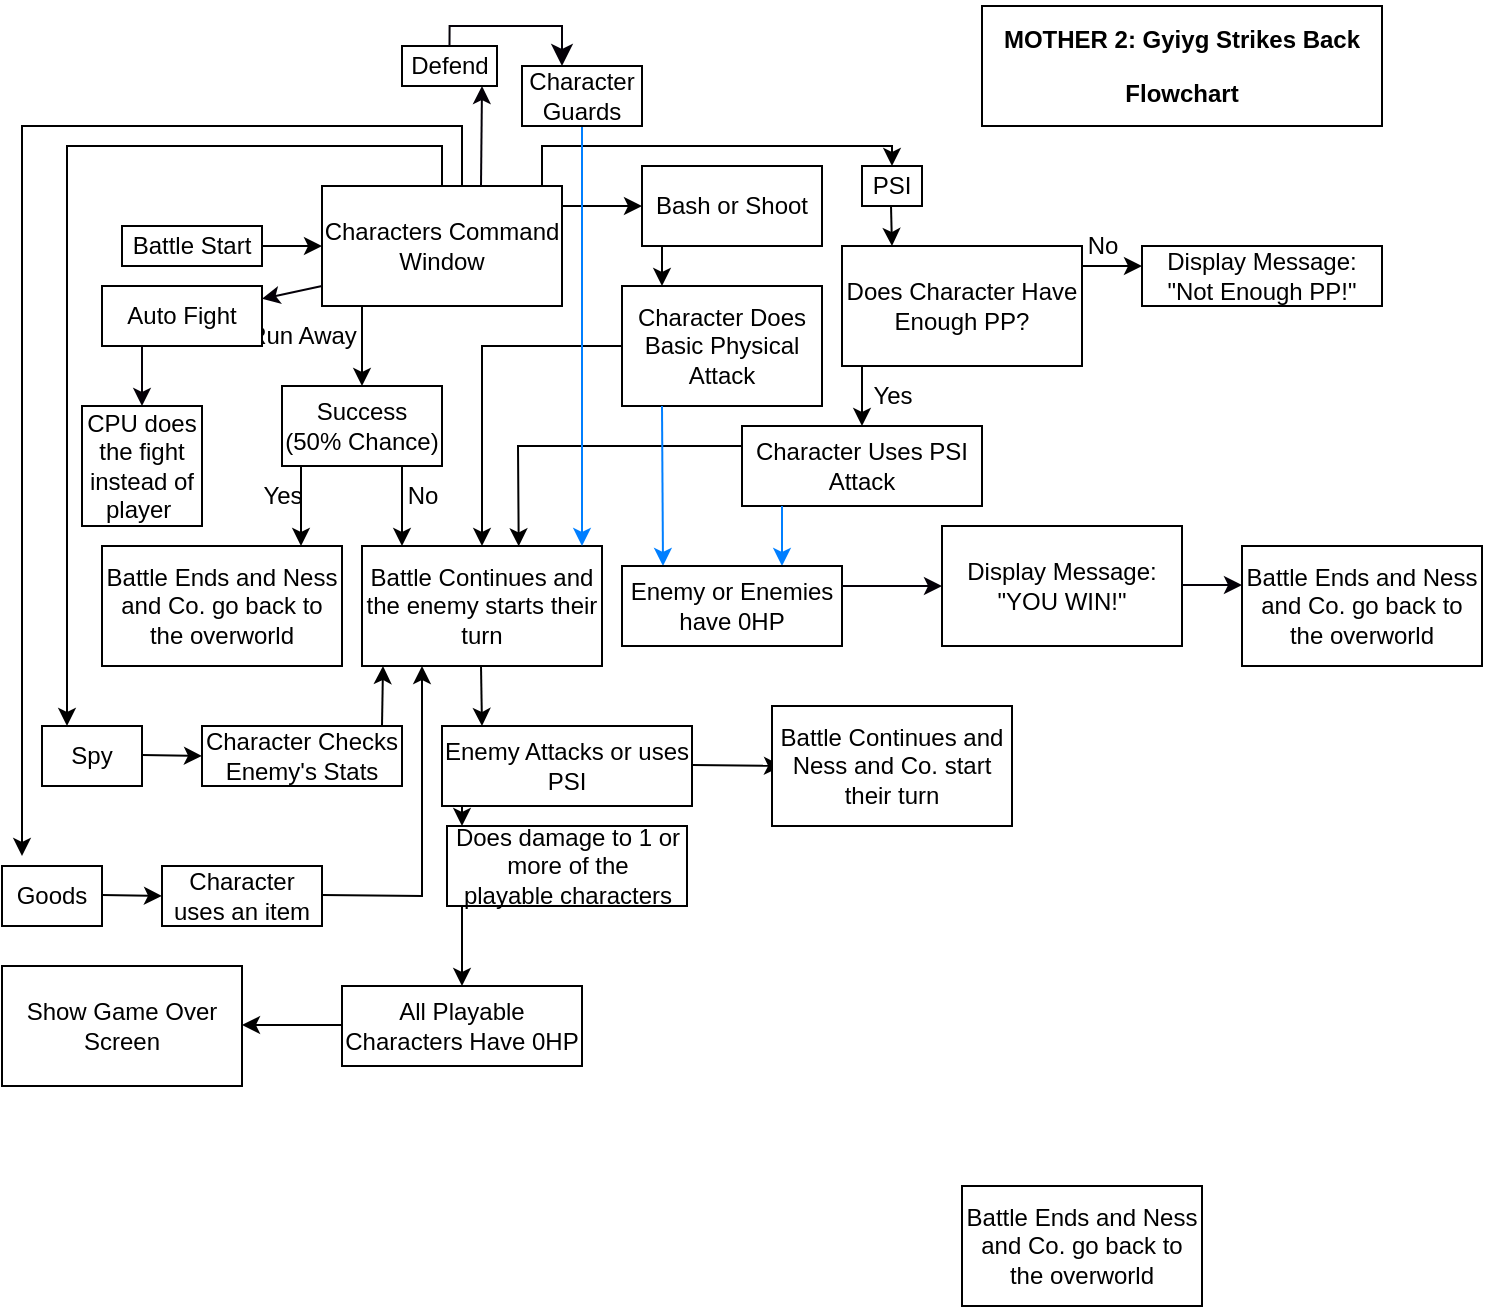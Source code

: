 <mxfile version="20.8.11" type="device"><diagram id="C5RBs43oDa-KdzZeNtuy" name="Page-1"><mxGraphModel dx="1050" dy="581" grid="1" gridSize="10" guides="1" tooltips="1" connect="1" arrows="1" fold="1" page="1" pageScale="1" pageWidth="827" pageHeight="1169" math="0" shadow="0"><root><mxCell id="WIyWlLk6GJQsqaUBKTNV-0"/><mxCell id="WIyWlLk6GJQsqaUBKTNV-1" parent="WIyWlLk6GJQsqaUBKTNV-0"/><mxCell id="up7AqiScsLz1Y61o3NgY-0" value="Battle Start" style="rounded=0;whiteSpace=wrap;html=1;" vertex="1" parent="WIyWlLk6GJQsqaUBKTNV-1"><mxGeometry x="70" y="350" width="70" height="20" as="geometry"/></mxCell><mxCell id="up7AqiScsLz1Y61o3NgY-1" value="" style="endArrow=classic;html=1;rounded=0;" edge="1" parent="WIyWlLk6GJQsqaUBKTNV-1"><mxGeometry width="50" height="50" relative="1" as="geometry"><mxPoint x="140" y="370" as="sourcePoint"/><mxPoint x="170" y="360" as="targetPoint"/><Array as="points"><mxPoint x="140" y="360"/></Array></mxGeometry></mxCell><mxCell id="up7AqiScsLz1Y61o3NgY-29" style="edgeStyle=orthogonalEdgeStyle;rounded=0;orthogonalLoop=1;jettySize=auto;html=1;exitX=0.75;exitY=0;exitDx=0;exitDy=0;entryX=0.5;entryY=0;entryDx=0;entryDy=0;" edge="1" parent="WIyWlLk6GJQsqaUBKTNV-1" source="up7AqiScsLz1Y61o3NgY-2" target="up7AqiScsLz1Y61o3NgY-30"><mxGeometry relative="1" as="geometry"><mxPoint x="370" y="260" as="targetPoint"/><Array as="points"><mxPoint x="280" y="330"/><mxPoint x="280" y="310"/><mxPoint x="455" y="310"/></Array></mxGeometry></mxCell><mxCell id="up7AqiScsLz1Y61o3NgY-42" style="edgeStyle=orthogonalEdgeStyle;rounded=0;orthogonalLoop=1;jettySize=auto;html=1;exitX=0.5;exitY=0;exitDx=0;exitDy=0;entryX=0.25;entryY=0;entryDx=0;entryDy=0;" edge="1" parent="WIyWlLk6GJQsqaUBKTNV-1" source="up7AqiScsLz1Y61o3NgY-2" target="up7AqiScsLz1Y61o3NgY-43"><mxGeometry relative="1" as="geometry"><mxPoint x="20" y="600" as="targetPoint"/></mxGeometry></mxCell><mxCell id="up7AqiScsLz1Y61o3NgY-2" value="Characters Command Window" style="rounded=0;whiteSpace=wrap;html=1;" vertex="1" parent="WIyWlLk6GJQsqaUBKTNV-1"><mxGeometry x="170" y="330" width="120" height="60" as="geometry"/></mxCell><mxCell id="up7AqiScsLz1Y61o3NgY-3" value="" style="endArrow=classic;html=1;rounded=0;" edge="1" parent="WIyWlLk6GJQsqaUBKTNV-1" target="up7AqiScsLz1Y61o3NgY-4"><mxGeometry width="50" height="50" relative="1" as="geometry"><mxPoint x="190" y="390" as="sourcePoint"/><mxPoint x="190" y="410" as="targetPoint"/></mxGeometry></mxCell><mxCell id="up7AqiScsLz1Y61o3NgY-4" value="Success &lt;br&gt;(50% Chance)" style="rounded=0;whiteSpace=wrap;html=1;" vertex="1" parent="WIyWlLk6GJQsqaUBKTNV-1"><mxGeometry x="150" y="430" width="80" height="40" as="geometry"/></mxCell><mxCell id="up7AqiScsLz1Y61o3NgY-5" value="Run Away" style="text;html=1;align=center;verticalAlign=middle;resizable=0;points=[];autosize=1;strokeColor=none;fillColor=none;" vertex="1" parent="WIyWlLk6GJQsqaUBKTNV-1"><mxGeometry x="120" y="390" width="80" height="30" as="geometry"/></mxCell><mxCell id="up7AqiScsLz1Y61o3NgY-6" value="" style="endArrow=classic;html=1;rounded=0;" edge="1" parent="WIyWlLk6GJQsqaUBKTNV-1"><mxGeometry width="50" height="50" relative="1" as="geometry"><mxPoint x="159.5" y="470" as="sourcePoint"/><mxPoint x="159.5" y="510" as="targetPoint"/></mxGeometry></mxCell><mxCell id="up7AqiScsLz1Y61o3NgY-7" value="Yes" style="text;html=1;align=center;verticalAlign=middle;resizable=0;points=[];autosize=1;strokeColor=none;fillColor=none;" vertex="1" parent="WIyWlLk6GJQsqaUBKTNV-1"><mxGeometry x="130" y="470" width="40" height="30" as="geometry"/></mxCell><mxCell id="up7AqiScsLz1Y61o3NgY-8" value="" style="endArrow=classic;html=1;rounded=0;" edge="1" parent="WIyWlLk6GJQsqaUBKTNV-1"><mxGeometry width="50" height="50" relative="1" as="geometry"><mxPoint x="210" y="470" as="sourcePoint"/><mxPoint x="210" y="510" as="targetPoint"/></mxGeometry></mxCell><mxCell id="up7AqiScsLz1Y61o3NgY-9" value="No" style="text;html=1;align=center;verticalAlign=middle;resizable=0;points=[];autosize=1;strokeColor=none;fillColor=none;" vertex="1" parent="WIyWlLk6GJQsqaUBKTNV-1"><mxGeometry x="200" y="470" width="40" height="30" as="geometry"/></mxCell><mxCell id="up7AqiScsLz1Y61o3NgY-10" value="Battle Ends and Ness and Co. go back to the overworld" style="rounded=0;whiteSpace=wrap;html=1;" vertex="1" parent="WIyWlLk6GJQsqaUBKTNV-1"><mxGeometry x="60" y="510" width="120" height="60" as="geometry"/></mxCell><mxCell id="up7AqiScsLz1Y61o3NgY-11" value="Battle Continues and the enemy starts their turn" style="rounded=0;whiteSpace=wrap;html=1;" vertex="1" parent="WIyWlLk6GJQsqaUBKTNV-1"><mxGeometry x="190" y="510" width="120" height="60" as="geometry"/></mxCell><mxCell id="up7AqiScsLz1Y61o3NgY-12" value="" style="endArrow=classic;html=1;rounded=0;" edge="1" parent="WIyWlLk6GJQsqaUBKTNV-1"><mxGeometry width="50" height="50" relative="1" as="geometry"><mxPoint x="290" y="340" as="sourcePoint"/><mxPoint x="330" y="340" as="targetPoint"/></mxGeometry></mxCell><mxCell id="up7AqiScsLz1Y61o3NgY-13" value="Bash or Shoot" style="rounded=0;whiteSpace=wrap;html=1;" vertex="1" parent="WIyWlLk6GJQsqaUBKTNV-1"><mxGeometry x="330" y="320" width="90" height="40" as="geometry"/></mxCell><mxCell id="up7AqiScsLz1Y61o3NgY-14" style="edgeStyle=orthogonalEdgeStyle;rounded=0;orthogonalLoop=1;jettySize=auto;html=1;exitX=0.5;exitY=1;exitDx=0;exitDy=0;" edge="1" parent="WIyWlLk6GJQsqaUBKTNV-1" source="up7AqiScsLz1Y61o3NgY-4" target="up7AqiScsLz1Y61o3NgY-4"><mxGeometry relative="1" as="geometry"/></mxCell><mxCell id="up7AqiScsLz1Y61o3NgY-16" value="" style="endArrow=classic;html=1;rounded=0;" edge="1" parent="WIyWlLk6GJQsqaUBKTNV-1"><mxGeometry width="50" height="50" relative="1" as="geometry"><mxPoint x="249.5" y="570" as="sourcePoint"/><mxPoint x="250" y="600" as="targetPoint"/></mxGeometry></mxCell><mxCell id="up7AqiScsLz1Y61o3NgY-17" value="" style="endArrow=classic;html=1;rounded=0;" edge="1" parent="WIyWlLk6GJQsqaUBKTNV-1"><mxGeometry width="50" height="50" relative="1" as="geometry"><mxPoint x="340" y="360" as="sourcePoint"/><mxPoint x="340" y="380" as="targetPoint"/></mxGeometry></mxCell><mxCell id="up7AqiScsLz1Y61o3NgY-18" value="Character Does Basic Physical Attack" style="rounded=0;whiteSpace=wrap;html=1;" vertex="1" parent="WIyWlLk6GJQsqaUBKTNV-1"><mxGeometry x="320" y="380" width="100" height="60" as="geometry"/></mxCell><mxCell id="up7AqiScsLz1Y61o3NgY-22" value="" style="endArrow=classic;html=1;rounded=0;entryX=0.5;entryY=0;entryDx=0;entryDy=0;" edge="1" parent="WIyWlLk6GJQsqaUBKTNV-1" target="up7AqiScsLz1Y61o3NgY-11"><mxGeometry width="50" height="50" relative="1" as="geometry"><mxPoint x="320" y="410" as="sourcePoint"/><mxPoint x="210" y="460" as="targetPoint"/><Array as="points"><mxPoint x="250" y="410"/></Array></mxGeometry></mxCell><mxCell id="up7AqiScsLz1Y61o3NgY-23" value="All Playable Characters Have 0HP" style="rounded=0;whiteSpace=wrap;html=1;" vertex="1" parent="WIyWlLk6GJQsqaUBKTNV-1"><mxGeometry x="180" y="730" width="120" height="40" as="geometry"/></mxCell><mxCell id="up7AqiScsLz1Y61o3NgY-24" value="" style="endArrow=classic;html=1;rounded=0;" edge="1" parent="WIyWlLk6GJQsqaUBKTNV-1"><mxGeometry width="50" height="50" relative="1" as="geometry"><mxPoint x="180" y="749.5" as="sourcePoint"/><mxPoint x="130" y="749.5" as="targetPoint"/></mxGeometry></mxCell><mxCell id="up7AqiScsLz1Y61o3NgY-26" value="Show Game Over Screen" style="rounded=0;whiteSpace=wrap;html=1;" vertex="1" parent="WIyWlLk6GJQsqaUBKTNV-1"><mxGeometry x="10" y="720" width="120" height="60" as="geometry"/></mxCell><mxCell id="up7AqiScsLz1Y61o3NgY-30" value="PSI" style="rounded=0;whiteSpace=wrap;html=1;" vertex="1" parent="WIyWlLk6GJQsqaUBKTNV-1"><mxGeometry x="440" y="320" width="30" height="20" as="geometry"/></mxCell><mxCell id="up7AqiScsLz1Y61o3NgY-31" value="" style="endArrow=classic;html=1;rounded=0;" edge="1" parent="WIyWlLk6GJQsqaUBKTNV-1"><mxGeometry width="50" height="50" relative="1" as="geometry"><mxPoint x="454.5" y="340" as="sourcePoint"/><mxPoint x="455" y="360" as="targetPoint"/></mxGeometry></mxCell><mxCell id="up7AqiScsLz1Y61o3NgY-32" value="Does Character Have Enough PP?" style="rounded=0;whiteSpace=wrap;html=1;" vertex="1" parent="WIyWlLk6GJQsqaUBKTNV-1"><mxGeometry x="430" y="360" width="120" height="60" as="geometry"/></mxCell><mxCell id="up7AqiScsLz1Y61o3NgY-33" value="" style="endArrow=classic;html=1;rounded=0;" edge="1" parent="WIyWlLk6GJQsqaUBKTNV-1"><mxGeometry width="50" height="50" relative="1" as="geometry"><mxPoint x="550" y="370" as="sourcePoint"/><mxPoint x="580" y="370" as="targetPoint"/></mxGeometry></mxCell><mxCell id="up7AqiScsLz1Y61o3NgY-34" value="Display Message:&lt;br&gt;&quot;Not Enough PP!&quot;" style="rounded=0;whiteSpace=wrap;html=1;" vertex="1" parent="WIyWlLk6GJQsqaUBKTNV-1"><mxGeometry x="580" y="360" width="120" height="30" as="geometry"/></mxCell><mxCell id="up7AqiScsLz1Y61o3NgY-35" value="No" style="text;html=1;align=center;verticalAlign=middle;resizable=0;points=[];autosize=1;strokeColor=none;fillColor=none;" vertex="1" parent="WIyWlLk6GJQsqaUBKTNV-1"><mxGeometry x="540" y="345" width="40" height="30" as="geometry"/></mxCell><mxCell id="up7AqiScsLz1Y61o3NgY-36" value="" style="endArrow=classic;html=1;rounded=0;" edge="1" parent="WIyWlLk6GJQsqaUBKTNV-1"><mxGeometry width="50" height="50" relative="1" as="geometry"><mxPoint x="440" y="420" as="sourcePoint"/><mxPoint x="440" y="450" as="targetPoint"/></mxGeometry></mxCell><mxCell id="up7AqiScsLz1Y61o3NgY-37" value="Yes" style="text;html=1;align=center;verticalAlign=middle;resizable=0;points=[];autosize=1;strokeColor=none;fillColor=none;" vertex="1" parent="WIyWlLk6GJQsqaUBKTNV-1"><mxGeometry x="435" y="420" width="40" height="30" as="geometry"/></mxCell><mxCell id="up7AqiScsLz1Y61o3NgY-38" value="Character Uses PSI Attack" style="rounded=0;whiteSpace=wrap;html=1;" vertex="1" parent="WIyWlLk6GJQsqaUBKTNV-1"><mxGeometry x="380" y="450" width="120" height="40" as="geometry"/></mxCell><mxCell id="up7AqiScsLz1Y61o3NgY-39" value="" style="endArrow=classic;html=1;rounded=0;entryX=0.653;entryY=0.003;entryDx=0;entryDy=0;entryPerimeter=0;" edge="1" parent="WIyWlLk6GJQsqaUBKTNV-1" target="up7AqiScsLz1Y61o3NgY-11"><mxGeometry width="50" height="50" relative="1" as="geometry"><mxPoint x="380" y="460" as="sourcePoint"/><mxPoint x="310" y="460" as="targetPoint"/><Array as="points"><mxPoint x="350" y="460"/><mxPoint x="268" y="460"/></Array></mxGeometry></mxCell><mxCell id="up7AqiScsLz1Y61o3NgY-41" value="&lt;p align=&quot;center&quot; class=&quot;MsoNormal&quot;&gt;&lt;b&gt;MOTHER 2: Gyiyg Strikes Back&lt;/b&gt;&lt;/p&gt;&lt;p align=&quot;center&quot; class=&quot;MsoNormal&quot;&gt;&lt;b&gt;Flowchart&lt;/b&gt;&lt;/p&gt;" style="rounded=0;whiteSpace=wrap;html=1;" vertex="1" parent="WIyWlLk6GJQsqaUBKTNV-1"><mxGeometry x="500" y="240" width="200" height="60" as="geometry"/></mxCell><mxCell id="up7AqiScsLz1Y61o3NgY-43" value="Spy" style="rounded=0;whiteSpace=wrap;html=1;" vertex="1" parent="WIyWlLk6GJQsqaUBKTNV-1"><mxGeometry x="30" y="600" width="50" height="30" as="geometry"/></mxCell><mxCell id="up7AqiScsLz1Y61o3NgY-44" value="" style="endArrow=classic;html=1;rounded=0;" edge="1" parent="WIyWlLk6GJQsqaUBKTNV-1"><mxGeometry width="50" height="50" relative="1" as="geometry"><mxPoint x="80" y="614.5" as="sourcePoint"/><mxPoint x="110" y="615" as="targetPoint"/></mxGeometry></mxCell><mxCell id="up7AqiScsLz1Y61o3NgY-45" value="Character Checks Enemy's Stats" style="rounded=0;whiteSpace=wrap;html=1;" vertex="1" parent="WIyWlLk6GJQsqaUBKTNV-1"><mxGeometry x="110" y="600" width="100" height="30" as="geometry"/></mxCell><mxCell id="up7AqiScsLz1Y61o3NgY-46" value="" style="endArrow=classic;html=1;rounded=0;" edge="1" parent="WIyWlLk6GJQsqaUBKTNV-1"><mxGeometry width="50" height="50" relative="1" as="geometry"><mxPoint x="200" y="600" as="sourcePoint"/><mxPoint x="200.5" y="570" as="targetPoint"/></mxGeometry></mxCell><mxCell id="up7AqiScsLz1Y61o3NgY-47" value="" style="endArrow=classic;html=1;rounded=0;" edge="1" parent="WIyWlLk6GJQsqaUBKTNV-1"><mxGeometry width="50" height="50" relative="1" as="geometry"><mxPoint x="240" y="330" as="sourcePoint"/><mxPoint x="20" y="665" as="targetPoint"/><Array as="points"><mxPoint x="240" y="300"/><mxPoint x="20" y="300"/></Array></mxGeometry></mxCell><mxCell id="up7AqiScsLz1Y61o3NgY-48" value="Goods" style="rounded=0;whiteSpace=wrap;html=1;" vertex="1" parent="WIyWlLk6GJQsqaUBKTNV-1"><mxGeometry x="10" y="670" width="50" height="30" as="geometry"/></mxCell><mxCell id="up7AqiScsLz1Y61o3NgY-49" value="" style="endArrow=classic;html=1;rounded=0;" edge="1" parent="WIyWlLk6GJQsqaUBKTNV-1"><mxGeometry width="50" height="50" relative="1" as="geometry"><mxPoint x="60" y="684.5" as="sourcePoint"/><mxPoint x="90" y="685" as="targetPoint"/></mxGeometry></mxCell><mxCell id="up7AqiScsLz1Y61o3NgY-50" value="Character uses an item" style="rounded=0;whiteSpace=wrap;html=1;" vertex="1" parent="WIyWlLk6GJQsqaUBKTNV-1"><mxGeometry x="90" y="670" width="80" height="30" as="geometry"/></mxCell><mxCell id="up7AqiScsLz1Y61o3NgY-52" value="" style="endArrow=classic;html=1;rounded=0;entryX=0.25;entryY=1;entryDx=0;entryDy=0;" edge="1" parent="WIyWlLk6GJQsqaUBKTNV-1" target="up7AqiScsLz1Y61o3NgY-11"><mxGeometry width="50" height="50" relative="1" as="geometry"><mxPoint x="170" y="684.5" as="sourcePoint"/><mxPoint x="220" y="684.5" as="targetPoint"/><Array as="points"><mxPoint x="220" y="685"/></Array></mxGeometry></mxCell><mxCell id="up7AqiScsLz1Y61o3NgY-53" value="Battle Ends and Ness and Co. go back to the overworld" style="rounded=0;whiteSpace=wrap;html=1;" vertex="1" parent="WIyWlLk6GJQsqaUBKTNV-1"><mxGeometry x="490" y="830" width="120" height="60" as="geometry"/></mxCell><mxCell id="up7AqiScsLz1Y61o3NgY-54" value="Enemy Attacks or uses PSI" style="rounded=0;whiteSpace=wrap;html=1;" vertex="1" parent="WIyWlLk6GJQsqaUBKTNV-1"><mxGeometry x="230" y="600" width="125" height="40" as="geometry"/></mxCell><mxCell id="up7AqiScsLz1Y61o3NgY-55" value="Battle Ends and Ness and Co. go back to the overworld" style="rounded=0;whiteSpace=wrap;html=1;" vertex="1" parent="WIyWlLk6GJQsqaUBKTNV-1"><mxGeometry x="630" y="510" width="120" height="60" as="geometry"/></mxCell><mxCell id="up7AqiScsLz1Y61o3NgY-56" style="edgeStyle=orthogonalEdgeStyle;rounded=0;orthogonalLoop=1;jettySize=auto;html=1;exitX=0.5;exitY=1;exitDx=0;exitDy=0;" edge="1" parent="WIyWlLk6GJQsqaUBKTNV-1" source="up7AqiScsLz1Y61o3NgY-54" target="up7AqiScsLz1Y61o3NgY-54"><mxGeometry relative="1" as="geometry"/></mxCell><mxCell id="up7AqiScsLz1Y61o3NgY-57" value="Does damage to 1 or more of the playable&amp;nbsp;characters" style="rounded=0;whiteSpace=wrap;html=1;" vertex="1" parent="WIyWlLk6GJQsqaUBKTNV-1"><mxGeometry x="232.5" y="650" width="120" height="40" as="geometry"/></mxCell><mxCell id="up7AqiScsLz1Y61o3NgY-59" value="" style="endArrow=classic;html=1;rounded=0;" edge="1" parent="WIyWlLk6GJQsqaUBKTNV-1"><mxGeometry width="50" height="50" relative="1" as="geometry"><mxPoint x="240" y="690" as="sourcePoint"/><mxPoint x="240" y="730" as="targetPoint"/></mxGeometry></mxCell><mxCell id="up7AqiScsLz1Y61o3NgY-60" value="" style="endArrow=classic;html=1;rounded=0;" edge="1" parent="WIyWlLk6GJQsqaUBKTNV-1"><mxGeometry width="50" height="50" relative="1" as="geometry"><mxPoint x="355" y="619.5" as="sourcePoint"/><mxPoint x="400" y="620" as="targetPoint"/></mxGeometry></mxCell><mxCell id="up7AqiScsLz1Y61o3NgY-62" value="" style="endArrow=classic;html=1;rounded=0;" edge="1" parent="WIyWlLk6GJQsqaUBKTNV-1"><mxGeometry width="50" height="50" relative="1" as="geometry"><mxPoint x="240" y="640" as="sourcePoint"/><mxPoint x="240" y="650" as="targetPoint"/></mxGeometry></mxCell><mxCell id="up7AqiScsLz1Y61o3NgY-63" value="Battle Continues and Ness and Co. start their turn" style="rounded=0;whiteSpace=wrap;html=1;" vertex="1" parent="WIyWlLk6GJQsqaUBKTNV-1"><mxGeometry x="395" y="590" width="120" height="60" as="geometry"/></mxCell><mxCell id="up7AqiScsLz1Y61o3NgY-68" value="" style="edgeStyle=none;orthogonalLoop=1;jettySize=auto;html=1;rounded=0;strokeColor=#007FFF;" edge="1" parent="WIyWlLk6GJQsqaUBKTNV-1"><mxGeometry width="100" relative="1" as="geometry"><mxPoint x="340" y="440" as="sourcePoint"/><mxPoint x="340.5" y="520" as="targetPoint"/><Array as="points"/></mxGeometry></mxCell><mxCell id="up7AqiScsLz1Y61o3NgY-70" value="" style="edgeStyle=none;orthogonalLoop=1;jettySize=auto;html=1;rounded=0;strokeColor=#007FFF;" edge="1" parent="WIyWlLk6GJQsqaUBKTNV-1"><mxGeometry width="100" relative="1" as="geometry"><mxPoint x="400" y="490" as="sourcePoint"/><mxPoint x="400" y="520" as="targetPoint"/><Array as="points"/></mxGeometry></mxCell><mxCell id="up7AqiScsLz1Y61o3NgY-71" value="Enemy or Enemies have 0HP" style="rounded=0;whiteSpace=wrap;html=1;" vertex="1" parent="WIyWlLk6GJQsqaUBKTNV-1"><mxGeometry x="320" y="520" width="110" height="40" as="geometry"/></mxCell><mxCell id="up7AqiScsLz1Y61o3NgY-73" value="" style="edgeStyle=none;orthogonalLoop=1;jettySize=auto;html=1;rounded=0;strokeColor=#007FFF;startArrow=none;" edge="1" parent="WIyWlLk6GJQsqaUBKTNV-1" source="up7AqiScsLz1Y61o3NgY-74"><mxGeometry width="100" relative="1" as="geometry"><mxPoint x="300" y="280" as="sourcePoint"/><mxPoint x="300" y="510" as="targetPoint"/><Array as="points"><mxPoint x="300" y="310"/></Array></mxGeometry></mxCell><mxCell id="up7AqiScsLz1Y61o3NgY-75" value="" style="edgeStyle=none;orthogonalLoop=1;jettySize=auto;html=1;rounded=0;strokeColor=#FF2137;endArrow=none;" edge="1" parent="WIyWlLk6GJQsqaUBKTNV-1" target="up7AqiScsLz1Y61o3NgY-74"><mxGeometry width="100" relative="1" as="geometry"><mxPoint x="300" y="280" as="sourcePoint"/><mxPoint x="300" y="510" as="targetPoint"/><Array as="points"/></mxGeometry></mxCell><mxCell id="up7AqiScsLz1Y61o3NgY-74" value="Character Guards" style="rounded=0;whiteSpace=wrap;html=1;" vertex="1" parent="WIyWlLk6GJQsqaUBKTNV-1"><mxGeometry x="270" y="270" width="60" height="30" as="geometry"/></mxCell><mxCell id="up7AqiScsLz1Y61o3NgY-77" value="" style="endArrow=classic;html=1;rounded=0;strokeColor=#040008;" edge="1" parent="WIyWlLk6GJQsqaUBKTNV-1"><mxGeometry width="50" height="50" relative="1" as="geometry"><mxPoint x="249.5" y="330" as="sourcePoint"/><mxPoint x="250" y="280" as="targetPoint"/></mxGeometry></mxCell><mxCell id="up7AqiScsLz1Y61o3NgY-78" value="Defend" style="rounded=0;whiteSpace=wrap;html=1;" vertex="1" parent="WIyWlLk6GJQsqaUBKTNV-1"><mxGeometry x="210" y="260" width="47.5" height="20" as="geometry"/></mxCell><mxCell id="up7AqiScsLz1Y61o3NgY-81" value="" style="edgeStyle=segmentEdgeStyle;endArrow=classic;html=1;curved=0;rounded=0;endSize=8;startSize=8;sourcePerimeterSpacing=0;targetPerimeterSpacing=0;strokeColor=#040008;exitX=0.5;exitY=0;exitDx=0;exitDy=0;" edge="1" parent="WIyWlLk6GJQsqaUBKTNV-1" source="up7AqiScsLz1Y61o3NgY-78"><mxGeometry width="100" relative="1" as="geometry"><mxPoint x="240" y="250" as="sourcePoint"/><mxPoint x="290" y="270" as="targetPoint"/><Array as="points"><mxPoint x="234" y="250"/><mxPoint x="290" y="250"/></Array></mxGeometry></mxCell><mxCell id="up7AqiScsLz1Y61o3NgY-82" value="" style="endArrow=classic;html=1;rounded=0;strokeColor=#040008;" edge="1" parent="WIyWlLk6GJQsqaUBKTNV-1"><mxGeometry width="50" height="50" relative="1" as="geometry"><mxPoint x="430" y="530" as="sourcePoint"/><mxPoint x="480" y="530" as="targetPoint"/></mxGeometry></mxCell><mxCell id="up7AqiScsLz1Y61o3NgY-83" value="Display Message:&lt;br&gt;&quot;YOU WIN!&quot;" style="rounded=0;whiteSpace=wrap;html=1;" vertex="1" parent="WIyWlLk6GJQsqaUBKTNV-1"><mxGeometry x="480" y="500" width="120" height="60" as="geometry"/></mxCell><mxCell id="up7AqiScsLz1Y61o3NgY-85" value="" style="edgeStyle=none;orthogonalLoop=1;jettySize=auto;html=1;rounded=0;strokeColor=#040008;" edge="1" parent="WIyWlLk6GJQsqaUBKTNV-1"><mxGeometry width="100" relative="1" as="geometry"><mxPoint x="600" y="529.5" as="sourcePoint"/><mxPoint x="630" y="529.5" as="targetPoint"/><Array as="points"/></mxGeometry></mxCell><mxCell id="up7AqiScsLz1Y61o3NgY-89" value="" style="edgeStyle=none;orthogonalLoop=1;jettySize=auto;html=1;rounded=0;strokeColor=#040008;" edge="1" parent="WIyWlLk6GJQsqaUBKTNV-1" target="up7AqiScsLz1Y61o3NgY-90"><mxGeometry width="100" relative="1" as="geometry"><mxPoint x="170" y="380" as="sourcePoint"/><mxPoint x="120" y="380" as="targetPoint"/><Array as="points"/></mxGeometry></mxCell><mxCell id="up7AqiScsLz1Y61o3NgY-90" value="Auto Fight" style="rounded=0;whiteSpace=wrap;html=1;" vertex="1" parent="WIyWlLk6GJQsqaUBKTNV-1"><mxGeometry x="60" y="380" width="80" height="30" as="geometry"/></mxCell><mxCell id="up7AqiScsLz1Y61o3NgY-91" value="" style="endArrow=classic;html=1;rounded=0;strokeColor=#040008;" edge="1" parent="WIyWlLk6GJQsqaUBKTNV-1"><mxGeometry width="50" height="50" relative="1" as="geometry"><mxPoint x="80" y="410" as="sourcePoint"/><mxPoint x="80" y="440" as="targetPoint"/></mxGeometry></mxCell><mxCell id="up7AqiScsLz1Y61o3NgY-92" value="CPU does the fight instead of player&amp;nbsp;" style="rounded=0;whiteSpace=wrap;html=1;" vertex="1" parent="WIyWlLk6GJQsqaUBKTNV-1"><mxGeometry x="50" y="440" width="60" height="60" as="geometry"/></mxCell></root></mxGraphModel></diagram></mxfile>
